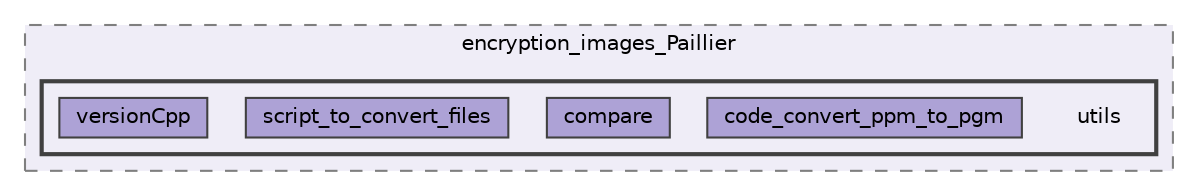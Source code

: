digraph "C:/Users/Katia/Documents/GitHub/encryption_images_Paillier/utils"
{
 // LATEX_PDF_SIZE
  bgcolor="transparent";
  edge [fontname=Helvetica,fontsize=10,labelfontname=Helvetica,labelfontsize=10];
  node [fontname=Helvetica,fontsize=10,shape=box,height=0.2,width=0.4];
  compound=true
  subgraph clusterdir_c1cc359f1001ce5c2c37fbfbe2bfd44b {
    graph [ bgcolor="#efedf7", pencolor="grey50", label="encryption_images_Paillier", fontname=Helvetica,fontsize=10 style="filled,dashed", URL="dir_c1cc359f1001ce5c2c37fbfbe2bfd44b.html",tooltip=""]
  subgraph clusterdir_3821bbea5ed78377ec332e272b9aa785 {
    graph [ bgcolor="#efedf7", pencolor="grey25", label="", fontname=Helvetica,fontsize=10 style="filled,bold", URL="dir_3821bbea5ed78377ec332e272b9aa785.html",tooltip=""]
    dir_3821bbea5ed78377ec332e272b9aa785 [shape=plaintext, label="utils"];
  dir_85e322a43d4de8e6d8a84c165ff93df3 [label="code_convert_ppm_to_pgm", fillcolor="#ada2d6", color="grey25", style="filled", URL="dir_85e322a43d4de8e6d8a84c165ff93df3.html",tooltip=""];
  dir_05136487e2da7a4d0ed79ff9b632ff35 [label="compare", fillcolor="#ada2d6", color="grey25", style="filled", URL="dir_05136487e2da7a4d0ed79ff9b632ff35.html",tooltip=""];
  dir_2cb941f8775bef9a834190033c7b0360 [label="script_to_convert_files", fillcolor="#ada2d6", color="grey25", style="filled", URL="dir_2cb941f8775bef9a834190033c7b0360.html",tooltip=""];
  dir_aa13172ad99d175e2067376e12ea6871 [label="versionCpp", fillcolor="#ada2d6", color="grey25", style="filled", URL="dir_aa13172ad99d175e2067376e12ea6871.html",tooltip=""];
  }
  }
}
